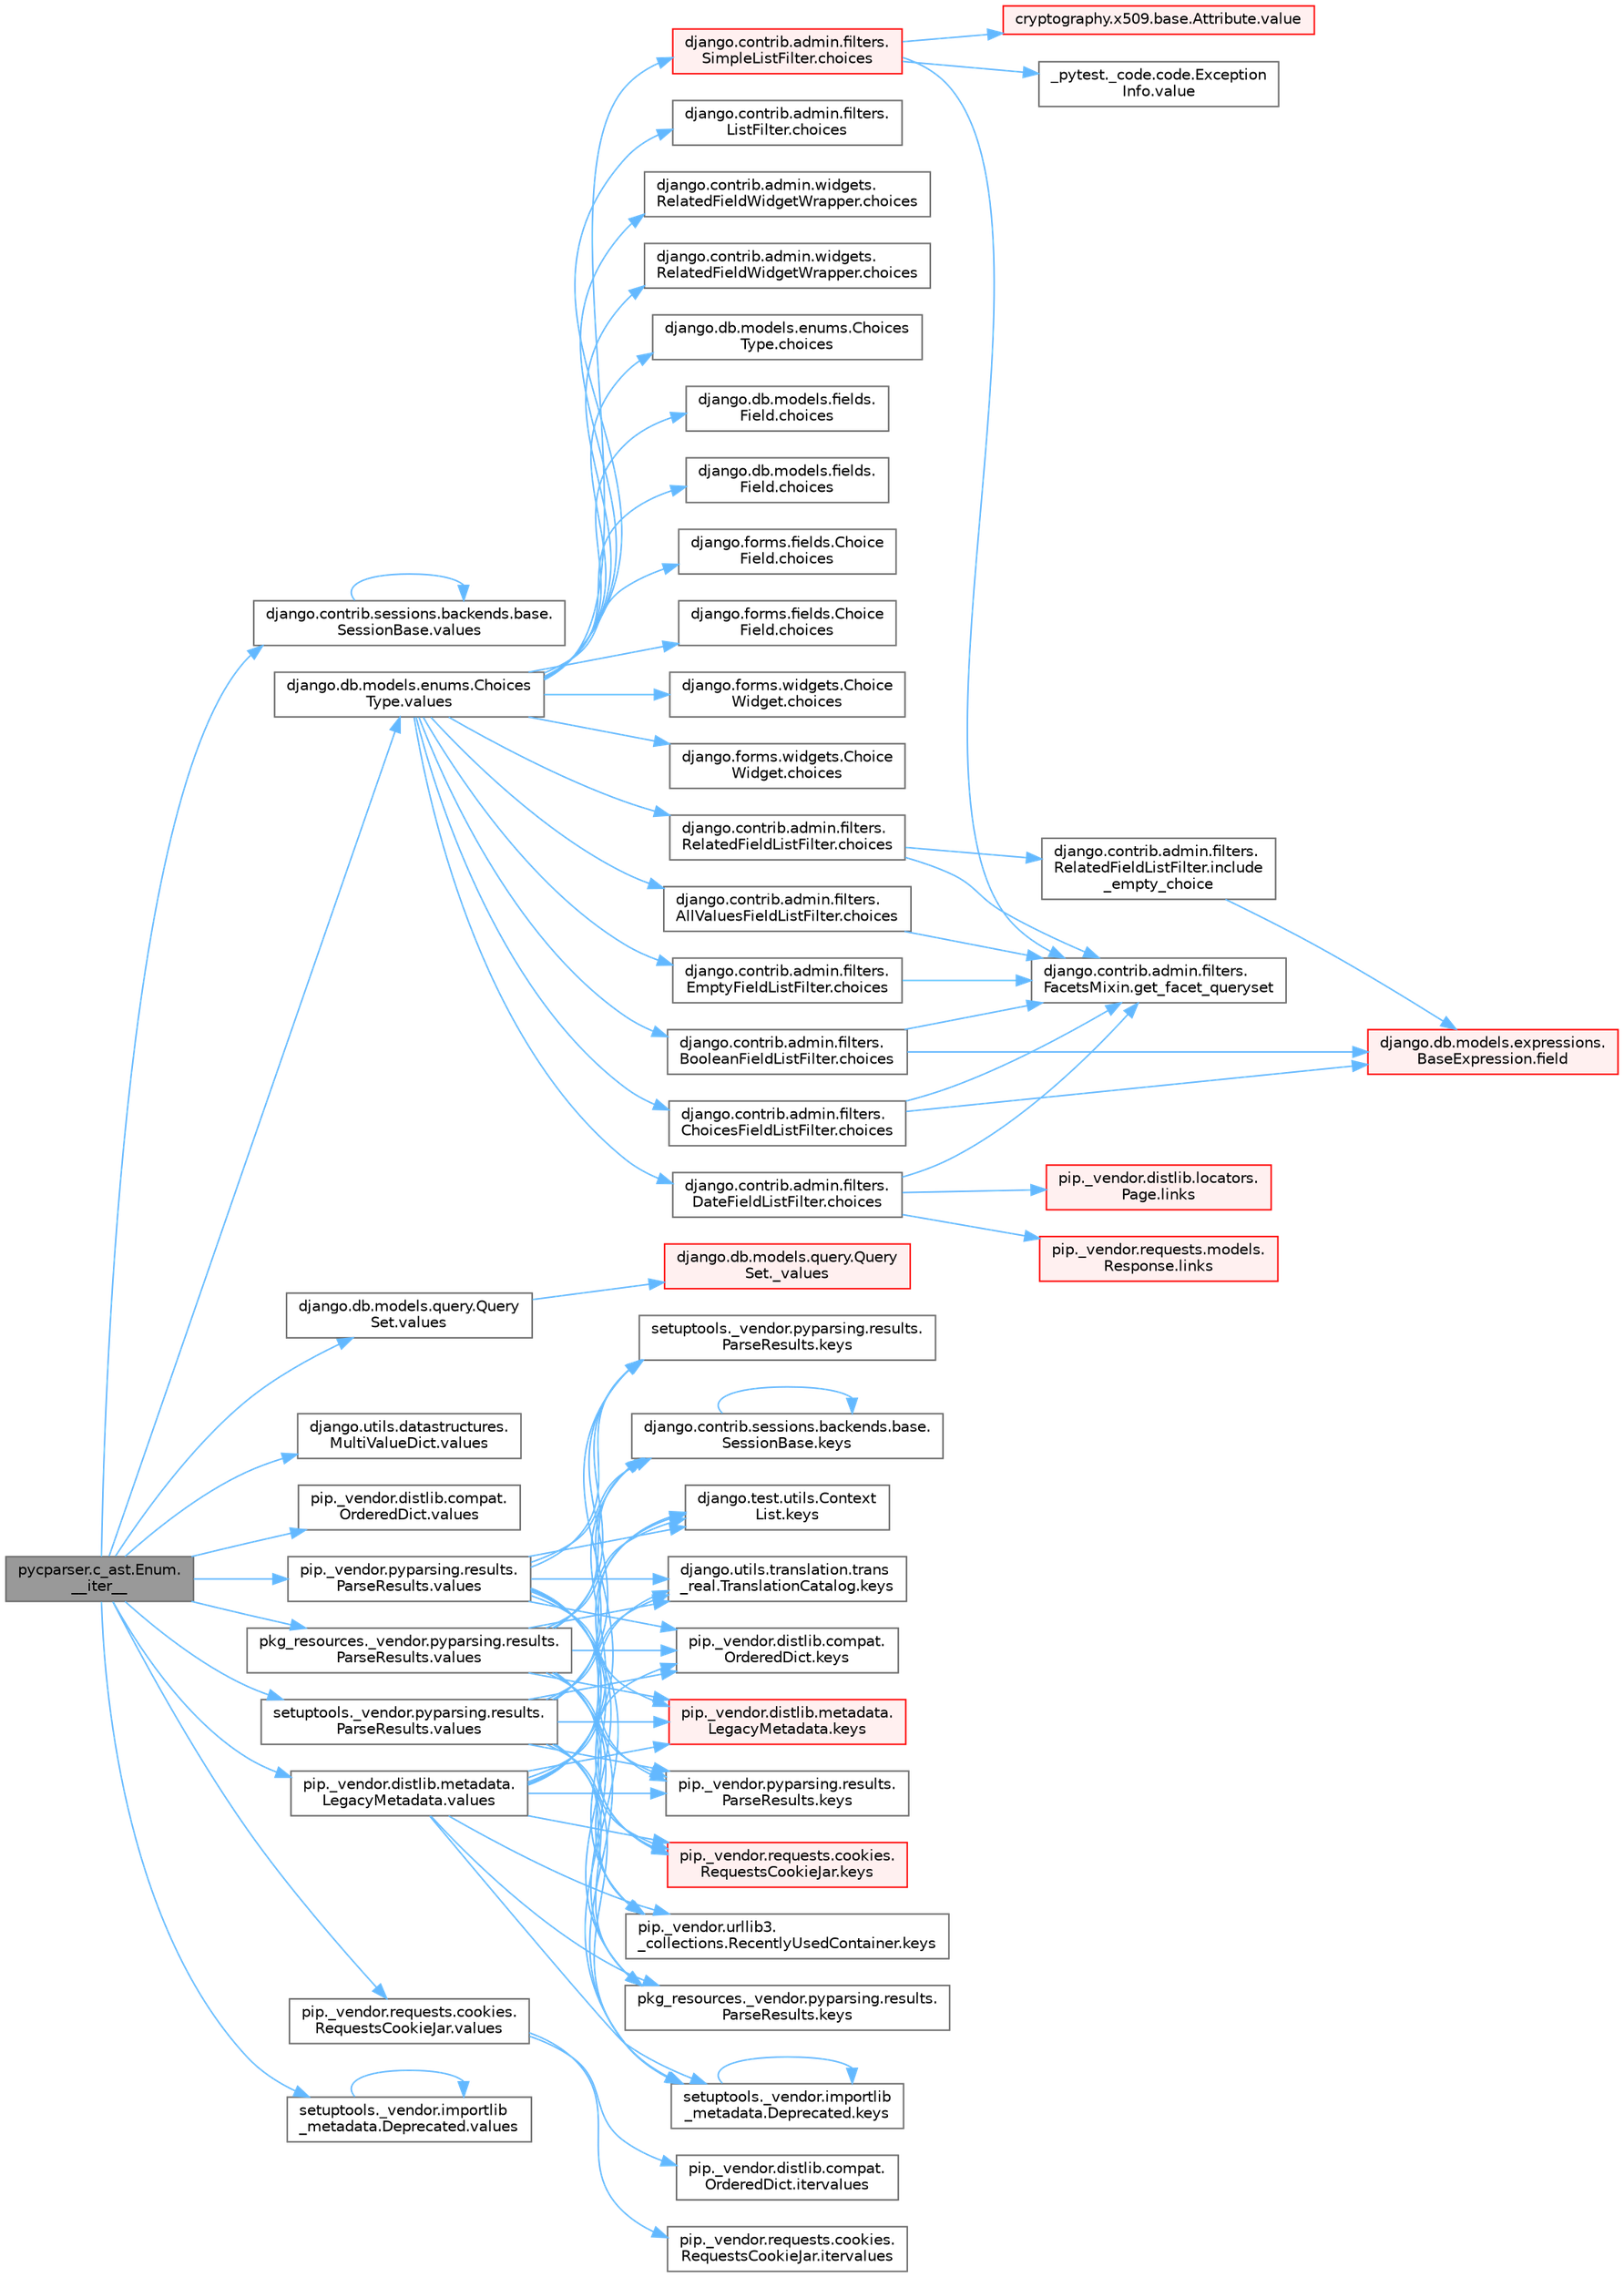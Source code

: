 digraph "pycparser.c_ast.Enum.__iter__"
{
 // LATEX_PDF_SIZE
  bgcolor="transparent";
  edge [fontname=Helvetica,fontsize=10,labelfontname=Helvetica,labelfontsize=10];
  node [fontname=Helvetica,fontsize=10,shape=box,height=0.2,width=0.4];
  rankdir="LR";
  Node1 [id="Node000001",label="pycparser.c_ast.Enum.\l__iter__",height=0.2,width=0.4,color="gray40", fillcolor="grey60", style="filled", fontcolor="black",tooltip=" "];
  Node1 -> Node2 [id="edge1_Node000001_Node000002",color="steelblue1",style="solid",tooltip=" "];
  Node2 [id="Node000002",label="django.contrib.sessions.backends.base.\lSessionBase.values",height=0.2,width=0.4,color="grey40", fillcolor="white", style="filled",URL="$classdjango_1_1contrib_1_1sessions_1_1backends_1_1base_1_1_session_base.html#a2a665e48fe00d96f20531b5599470595",tooltip=" "];
  Node2 -> Node2 [id="edge2_Node000002_Node000002",color="steelblue1",style="solid",tooltip=" "];
  Node1 -> Node3 [id="edge3_Node000001_Node000003",color="steelblue1",style="solid",tooltip=" "];
  Node3 [id="Node000003",label="django.db.models.enums.Choices\lType.values",height=0.2,width=0.4,color="grey40", fillcolor="white", style="filled",URL="$classdjango_1_1db_1_1models_1_1enums_1_1_choices_type.html#a6a25241e73ee5ff638ef5b424f5cb8e8",tooltip=" "];
  Node3 -> Node4 [id="edge4_Node000003_Node000004",color="steelblue1",style="solid",tooltip=" "];
  Node4 [id="Node000004",label="django.contrib.admin.filters.\lAllValuesFieldListFilter.choices",height=0.2,width=0.4,color="grey40", fillcolor="white", style="filled",URL="$classdjango_1_1contrib_1_1admin_1_1filters_1_1_all_values_field_list_filter.html#a99e8923345ff19f702672dc4c75dfe11",tooltip=" "];
  Node4 -> Node5 [id="edge5_Node000004_Node000005",color="steelblue1",style="solid",tooltip=" "];
  Node5 [id="Node000005",label="django.contrib.admin.filters.\lFacetsMixin.get_facet_queryset",height=0.2,width=0.4,color="grey40", fillcolor="white", style="filled",URL="$classdjango_1_1contrib_1_1admin_1_1filters_1_1_facets_mixin.html#ae55c0d6b40baf85c3dfa7da0e42dc947",tooltip=" "];
  Node3 -> Node6 [id="edge6_Node000003_Node000006",color="steelblue1",style="solid",tooltip=" "];
  Node6 [id="Node000006",label="django.contrib.admin.filters.\lBooleanFieldListFilter.choices",height=0.2,width=0.4,color="grey40", fillcolor="white", style="filled",URL="$classdjango_1_1contrib_1_1admin_1_1filters_1_1_boolean_field_list_filter.html#a20dc3993fd25e8fbdc6fba608b057b1b",tooltip=" "];
  Node6 -> Node7 [id="edge7_Node000006_Node000007",color="steelblue1",style="solid",tooltip=" "];
  Node7 [id="Node000007",label="django.db.models.expressions.\lBaseExpression.field",height=0.2,width=0.4,color="red", fillcolor="#FFF0F0", style="filled",URL="$classdjango_1_1db_1_1models_1_1expressions_1_1_base_expression.html#a70aeb35391ada82c2e9f02b1c3ac150c",tooltip=" "];
  Node6 -> Node5 [id="edge8_Node000006_Node000005",color="steelblue1",style="solid",tooltip=" "];
  Node3 -> Node259 [id="edge9_Node000003_Node000259",color="steelblue1",style="solid",tooltip=" "];
  Node259 [id="Node000259",label="django.contrib.admin.filters.\lChoicesFieldListFilter.choices",height=0.2,width=0.4,color="grey40", fillcolor="white", style="filled",URL="$classdjango_1_1contrib_1_1admin_1_1filters_1_1_choices_field_list_filter.html#a2bf42c25d0b40a9488b8a97b50451916",tooltip=" "];
  Node259 -> Node7 [id="edge10_Node000259_Node000007",color="steelblue1",style="solid",tooltip=" "];
  Node259 -> Node5 [id="edge11_Node000259_Node000005",color="steelblue1",style="solid",tooltip=" "];
  Node3 -> Node260 [id="edge12_Node000003_Node000260",color="steelblue1",style="solid",tooltip=" "];
  Node260 [id="Node000260",label="django.contrib.admin.filters.\lDateFieldListFilter.choices",height=0.2,width=0.4,color="grey40", fillcolor="white", style="filled",URL="$classdjango_1_1contrib_1_1admin_1_1filters_1_1_date_field_list_filter.html#a32fb521f5b579ff91b9fd5c6f40c43e4",tooltip=" "];
  Node260 -> Node5 [id="edge13_Node000260_Node000005",color="steelblue1",style="solid",tooltip=" "];
  Node260 -> Node261 [id="edge14_Node000260_Node000261",color="steelblue1",style="solid",tooltip=" "];
  Node261 [id="Node000261",label="pip._vendor.distlib.locators.\lPage.links",height=0.2,width=0.4,color="red", fillcolor="#FFF0F0", style="filled",URL="$classpip_1_1__vendor_1_1distlib_1_1locators_1_1_page.html#affbb2ce755c1a4cfe309eff9f10632cc",tooltip=" "];
  Node260 -> Node4458 [id="edge15_Node000260_Node004458",color="steelblue1",style="solid",tooltip=" "];
  Node4458 [id="Node004458",label="pip._vendor.requests.models.\lResponse.links",height=0.2,width=0.4,color="red", fillcolor="#FFF0F0", style="filled",URL="$classpip_1_1__vendor_1_1requests_1_1models_1_1_response.html#abdb24cabcf0a1c9f42522262fab2f39b",tooltip=" "];
  Node3 -> Node1531 [id="edge16_Node000003_Node001531",color="steelblue1",style="solid",tooltip=" "];
  Node1531 [id="Node001531",label="django.contrib.admin.filters.\lEmptyFieldListFilter.choices",height=0.2,width=0.4,color="grey40", fillcolor="white", style="filled",URL="$classdjango_1_1contrib_1_1admin_1_1filters_1_1_empty_field_list_filter.html#a0e57cff271f964a339f5ab9425c6c88b",tooltip=" "];
  Node1531 -> Node5 [id="edge17_Node001531_Node000005",color="steelblue1",style="solid",tooltip=" "];
  Node3 -> Node1532 [id="edge18_Node000003_Node001532",color="steelblue1",style="solid",tooltip=" "];
  Node1532 [id="Node001532",label="django.contrib.admin.filters.\lListFilter.choices",height=0.2,width=0.4,color="grey40", fillcolor="white", style="filled",URL="$classdjango_1_1contrib_1_1admin_1_1filters_1_1_list_filter.html#a0def94a58b6468e4d1e561a3fc88fb72",tooltip=" "];
  Node3 -> Node1533 [id="edge19_Node000003_Node001533",color="steelblue1",style="solid",tooltip=" "];
  Node1533 [id="Node001533",label="django.contrib.admin.filters.\lRelatedFieldListFilter.choices",height=0.2,width=0.4,color="grey40", fillcolor="white", style="filled",URL="$classdjango_1_1contrib_1_1admin_1_1filters_1_1_related_field_list_filter.html#afe22ed02e8705e58fccb7eb0e20968ee",tooltip=" "];
  Node1533 -> Node5 [id="edge20_Node001533_Node000005",color="steelblue1",style="solid",tooltip=" "];
  Node1533 -> Node1534 [id="edge21_Node001533_Node001534",color="steelblue1",style="solid",tooltip=" "];
  Node1534 [id="Node001534",label="django.contrib.admin.filters.\lRelatedFieldListFilter.include\l_empty_choice",height=0.2,width=0.4,color="grey40", fillcolor="white", style="filled",URL="$classdjango_1_1contrib_1_1admin_1_1filters_1_1_related_field_list_filter.html#ae4244352f493dd4b6b7e4937c82c5772",tooltip=" "];
  Node1534 -> Node7 [id="edge22_Node001534_Node000007",color="steelblue1",style="solid",tooltip=" "];
  Node3 -> Node1535 [id="edge23_Node000003_Node001535",color="steelblue1",style="solid",tooltip=" "];
  Node1535 [id="Node001535",label="django.contrib.admin.filters.\lSimpleListFilter.choices",height=0.2,width=0.4,color="red", fillcolor="#FFF0F0", style="filled",URL="$classdjango_1_1contrib_1_1admin_1_1filters_1_1_simple_list_filter.html#a78c6d86dc920875f1170f747e043f50d",tooltip=" "];
  Node1535 -> Node5 [id="edge24_Node001535_Node000005",color="steelblue1",style="solid",tooltip=" "];
  Node1535 -> Node493 [id="edge25_Node001535_Node000493",color="steelblue1",style="solid",tooltip=" "];
  Node493 [id="Node000493",label="_pytest._code.code.Exception\lInfo.value",height=0.2,width=0.4,color="grey40", fillcolor="white", style="filled",URL="$class__pytest_1_1__code_1_1code_1_1_exception_info.html#a65675b4b4254ece8c2b96f442ffa6a75",tooltip=" "];
  Node1535 -> Node494 [id="edge26_Node001535_Node000494",color="steelblue1",style="solid",tooltip=" "];
  Node494 [id="Node000494",label="cryptography.x509.base.Attribute.value",height=0.2,width=0.4,color="red", fillcolor="#FFF0F0", style="filled",URL="$classcryptography_1_1x509_1_1base_1_1_attribute.html#a60472bf1e6c7d1a19111b910c23c097a",tooltip=" "];
  Node3 -> Node1536 [id="edge27_Node000003_Node001536",color="steelblue1",style="solid",tooltip=" "];
  Node1536 [id="Node001536",label="django.contrib.admin.widgets.\lRelatedFieldWidgetWrapper.choices",height=0.2,width=0.4,color="grey40", fillcolor="white", style="filled",URL="$classdjango_1_1contrib_1_1admin_1_1widgets_1_1_related_field_widget_wrapper.html#aeced2a61fc531044e13cb6a4c1ed45cd",tooltip=" "];
  Node3 -> Node1537 [id="edge28_Node000003_Node001537",color="steelblue1",style="solid",tooltip=" "];
  Node1537 [id="Node001537",label="django.contrib.admin.widgets.\lRelatedFieldWidgetWrapper.choices",height=0.2,width=0.4,color="grey40", fillcolor="white", style="filled",URL="$classdjango_1_1contrib_1_1admin_1_1widgets_1_1_related_field_widget_wrapper.html#a7e54d1253fb4786cf6a0c54ad0fb25a9",tooltip=" "];
  Node3 -> Node1538 [id="edge29_Node000003_Node001538",color="steelblue1",style="solid",tooltip=" "];
  Node1538 [id="Node001538",label="django.db.models.enums.Choices\lType.choices",height=0.2,width=0.4,color="grey40", fillcolor="white", style="filled",URL="$classdjango_1_1db_1_1models_1_1enums_1_1_choices_type.html#a55dfc8a93e5bbfe3e968934e10285c66",tooltip=" "];
  Node3 -> Node1539 [id="edge30_Node000003_Node001539",color="steelblue1",style="solid",tooltip=" "];
  Node1539 [id="Node001539",label="django.db.models.fields.\lField.choices",height=0.2,width=0.4,color="grey40", fillcolor="white", style="filled",URL="$classdjango_1_1db_1_1models_1_1fields_1_1_field.html#a143dc52f22281ae358bbd1b1b82ae15c",tooltip=" "];
  Node3 -> Node1540 [id="edge31_Node000003_Node001540",color="steelblue1",style="solid",tooltip=" "];
  Node1540 [id="Node001540",label="django.db.models.fields.\lField.choices",height=0.2,width=0.4,color="grey40", fillcolor="white", style="filled",URL="$classdjango_1_1db_1_1models_1_1fields_1_1_field.html#adb0f096c821d3b85926dac0aa1a489d1",tooltip=" "];
  Node3 -> Node1541 [id="edge32_Node000003_Node001541",color="steelblue1",style="solid",tooltip=" "];
  Node1541 [id="Node001541",label="django.forms.fields.Choice\lField.choices",height=0.2,width=0.4,color="grey40", fillcolor="white", style="filled",URL="$classdjango_1_1forms_1_1fields_1_1_choice_field.html#a85e97602b71e543a85e86565a0f1fd13",tooltip=" "];
  Node3 -> Node1542 [id="edge33_Node000003_Node001542",color="steelblue1",style="solid",tooltip=" "];
  Node1542 [id="Node001542",label="django.forms.fields.Choice\lField.choices",height=0.2,width=0.4,color="grey40", fillcolor="white", style="filled",URL="$classdjango_1_1forms_1_1fields_1_1_choice_field.html#aa34f435849c615fa71db57f091708cb1",tooltip=" "];
  Node3 -> Node1543 [id="edge34_Node000003_Node001543",color="steelblue1",style="solid",tooltip=" "];
  Node1543 [id="Node001543",label="django.forms.widgets.Choice\lWidget.choices",height=0.2,width=0.4,color="grey40", fillcolor="white", style="filled",URL="$classdjango_1_1forms_1_1widgets_1_1_choice_widget.html#aebe74cf95f704cb39a8308a091ee0fc7",tooltip=" "];
  Node3 -> Node1544 [id="edge35_Node000003_Node001544",color="steelblue1",style="solid",tooltip=" "];
  Node1544 [id="Node001544",label="django.forms.widgets.Choice\lWidget.choices",height=0.2,width=0.4,color="grey40", fillcolor="white", style="filled",URL="$classdjango_1_1forms_1_1widgets_1_1_choice_widget.html#a47422284354f8bc5797544e76c39b27f",tooltip=" "];
  Node1 -> Node1967 [id="edge36_Node000001_Node001967",color="steelblue1",style="solid",tooltip=" "];
  Node1967 [id="Node001967",label="django.db.models.query.Query\lSet.values",height=0.2,width=0.4,color="grey40", fillcolor="white", style="filled",URL="$classdjango_1_1db_1_1models_1_1query_1_1_query_set.html#ad2ff772fc7e4a33d591db1b420c13f7e",tooltip=" "];
  Node1967 -> Node1968 [id="edge37_Node001967_Node001968",color="steelblue1",style="solid",tooltip=" "];
  Node1968 [id="Node001968",label="django.db.models.query.Query\lSet._values",height=0.2,width=0.4,color="red", fillcolor="#FFF0F0", style="filled",URL="$classdjango_1_1db_1_1models_1_1query_1_1_query_set.html#a1054ed9a8b1acdd85eefd6b4fcfb2808",tooltip=" "];
  Node1 -> Node1969 [id="edge38_Node000001_Node001969",color="steelblue1",style="solid",tooltip=" "];
  Node1969 [id="Node001969",label="django.utils.datastructures.\lMultiValueDict.values",height=0.2,width=0.4,color="grey40", fillcolor="white", style="filled",URL="$classdjango_1_1utils_1_1datastructures_1_1_multi_value_dict.html#a2484f89d7594b90e3077ceb6a2ef1ac0",tooltip=" "];
  Node1 -> Node1970 [id="edge39_Node000001_Node001970",color="steelblue1",style="solid",tooltip=" "];
  Node1970 [id="Node001970",label="pip._vendor.distlib.compat.\lOrderedDict.values",height=0.2,width=0.4,color="grey40", fillcolor="white", style="filled",URL="$classpip_1_1__vendor_1_1distlib_1_1compat_1_1_ordered_dict.html#ad2b24f2662d806b87cdaebcb279e277e",tooltip=" "];
  Node1 -> Node1971 [id="edge40_Node000001_Node001971",color="steelblue1",style="solid",tooltip=" "];
  Node1971 [id="Node001971",label="pip._vendor.distlib.metadata.\lLegacyMetadata.values",height=0.2,width=0.4,color="grey40", fillcolor="white", style="filled",URL="$classpip_1_1__vendor_1_1distlib_1_1metadata_1_1_legacy_metadata.html#a6b3ac4adfb31494e468a4c02d47e8dd7",tooltip=" "];
  Node1971 -> Node1882 [id="edge41_Node001971_Node001882",color="steelblue1",style="solid",tooltip=" "];
  Node1882 [id="Node001882",label="django.contrib.sessions.backends.base.\lSessionBase.keys",height=0.2,width=0.4,color="grey40", fillcolor="white", style="filled",URL="$classdjango_1_1contrib_1_1sessions_1_1backends_1_1base_1_1_session_base.html#a81285a01cc6e6305ffbf907cf45d58c4",tooltip=" "];
  Node1882 -> Node1882 [id="edge42_Node001882_Node001882",color="steelblue1",style="solid",tooltip=" "];
  Node1971 -> Node1883 [id="edge43_Node001971_Node001883",color="steelblue1",style="solid",tooltip=" "];
  Node1883 [id="Node001883",label="django.test.utils.Context\lList.keys",height=0.2,width=0.4,color="grey40", fillcolor="white", style="filled",URL="$classdjango_1_1test_1_1utils_1_1_context_list.html#aeb9015b80a69c28112a29af3663d74a6",tooltip=" "];
  Node1971 -> Node1884 [id="edge44_Node001971_Node001884",color="steelblue1",style="solid",tooltip=" "];
  Node1884 [id="Node001884",label="django.utils.translation.trans\l_real.TranslationCatalog.keys",height=0.2,width=0.4,color="grey40", fillcolor="white", style="filled",URL="$classdjango_1_1utils_1_1translation_1_1trans__real_1_1_translation_catalog.html#ae8eb4fa01587390a4f0ee88e70f36e60",tooltip=" "];
  Node1971 -> Node1885 [id="edge45_Node001971_Node001885",color="steelblue1",style="solid",tooltip=" "];
  Node1885 [id="Node001885",label="pip._vendor.distlib.compat.\lOrderedDict.keys",height=0.2,width=0.4,color="grey40", fillcolor="white", style="filled",URL="$classpip_1_1__vendor_1_1distlib_1_1compat_1_1_ordered_dict.html#a4ad67e3678d5ac815a9af79ac9b0ded2",tooltip=" "];
  Node1971 -> Node1886 [id="edge46_Node001971_Node001886",color="steelblue1",style="solid",tooltip=" "];
  Node1886 [id="Node001886",label="pip._vendor.distlib.metadata.\lLegacyMetadata.keys",height=0.2,width=0.4,color="red", fillcolor="#FFF0F0", style="filled",URL="$classpip_1_1__vendor_1_1distlib_1_1metadata_1_1_legacy_metadata.html#a727d18f42cb38f36ec39292b55b981d1",tooltip=" "];
  Node1971 -> Node1888 [id="edge47_Node001971_Node001888",color="steelblue1",style="solid",tooltip=" "];
  Node1888 [id="Node001888",label="pip._vendor.pyparsing.results.\lParseResults.keys",height=0.2,width=0.4,color="grey40", fillcolor="white", style="filled",URL="$classpip_1_1__vendor_1_1pyparsing_1_1results_1_1_parse_results.html#a73395b469fb80bb48afc30307380f851",tooltip=" "];
  Node1971 -> Node1889 [id="edge48_Node001971_Node001889",color="steelblue1",style="solid",tooltip=" "];
  Node1889 [id="Node001889",label="pip._vendor.requests.cookies.\lRequestsCookieJar.keys",height=0.2,width=0.4,color="red", fillcolor="#FFF0F0", style="filled",URL="$classpip_1_1__vendor_1_1requests_1_1cookies_1_1_requests_cookie_jar.html#ab2052ba1fb438495bdfc767eb616452b",tooltip=" "];
  Node1971 -> Node1892 [id="edge49_Node001971_Node001892",color="steelblue1",style="solid",tooltip=" "];
  Node1892 [id="Node001892",label="pip._vendor.urllib3.\l_collections.RecentlyUsedContainer.keys",height=0.2,width=0.4,color="grey40", fillcolor="white", style="filled",URL="$classpip_1_1__vendor_1_1urllib3_1_1__collections_1_1_recently_used_container.html#aa3fc6e046177eec0e2f36b3359ea36be",tooltip=" "];
  Node1971 -> Node1893 [id="edge50_Node001971_Node001893",color="steelblue1",style="solid",tooltip=" "];
  Node1893 [id="Node001893",label="pkg_resources._vendor.pyparsing.results.\lParseResults.keys",height=0.2,width=0.4,color="grey40", fillcolor="white", style="filled",URL="$classpkg__resources_1_1__vendor_1_1pyparsing_1_1results_1_1_parse_results.html#a7982d9227b52dad0bf964c9fbf1339a2",tooltip=" "];
  Node1971 -> Node1894 [id="edge51_Node001971_Node001894",color="steelblue1",style="solid",tooltip=" "];
  Node1894 [id="Node001894",label="setuptools._vendor.importlib\l_metadata.Deprecated.keys",height=0.2,width=0.4,color="grey40", fillcolor="white", style="filled",URL="$classsetuptools_1_1__vendor_1_1importlib__metadata_1_1_deprecated.html#adc394a75769667dd1adde7c468015a11",tooltip=" "];
  Node1894 -> Node1894 [id="edge52_Node001894_Node001894",color="steelblue1",style="solid",tooltip=" "];
  Node1971 -> Node1895 [id="edge53_Node001971_Node001895",color="steelblue1",style="solid",tooltip=" "];
  Node1895 [id="Node001895",label="setuptools._vendor.pyparsing.results.\lParseResults.keys",height=0.2,width=0.4,color="grey40", fillcolor="white", style="filled",URL="$classsetuptools_1_1__vendor_1_1pyparsing_1_1results_1_1_parse_results.html#a9014f697181c5d12a8cfe6bdb99b81a9",tooltip=" "];
  Node1 -> Node1972 [id="edge54_Node000001_Node001972",color="steelblue1",style="solid",tooltip=" "];
  Node1972 [id="Node001972",label="pip._vendor.pyparsing.results.\lParseResults.values",height=0.2,width=0.4,color="grey40", fillcolor="white", style="filled",URL="$classpip_1_1__vendor_1_1pyparsing_1_1results_1_1_parse_results.html#ac18f70b899d1740db49618541d5df0a4",tooltip=" "];
  Node1972 -> Node1882 [id="edge55_Node001972_Node001882",color="steelblue1",style="solid",tooltip=" "];
  Node1972 -> Node1883 [id="edge56_Node001972_Node001883",color="steelblue1",style="solid",tooltip=" "];
  Node1972 -> Node1884 [id="edge57_Node001972_Node001884",color="steelblue1",style="solid",tooltip=" "];
  Node1972 -> Node1885 [id="edge58_Node001972_Node001885",color="steelblue1",style="solid",tooltip=" "];
  Node1972 -> Node1886 [id="edge59_Node001972_Node001886",color="steelblue1",style="solid",tooltip=" "];
  Node1972 -> Node1888 [id="edge60_Node001972_Node001888",color="steelblue1",style="solid",tooltip=" "];
  Node1972 -> Node1889 [id="edge61_Node001972_Node001889",color="steelblue1",style="solid",tooltip=" "];
  Node1972 -> Node1892 [id="edge62_Node001972_Node001892",color="steelblue1",style="solid",tooltip=" "];
  Node1972 -> Node1893 [id="edge63_Node001972_Node001893",color="steelblue1",style="solid",tooltip=" "];
  Node1972 -> Node1894 [id="edge64_Node001972_Node001894",color="steelblue1",style="solid",tooltip=" "];
  Node1972 -> Node1895 [id="edge65_Node001972_Node001895",color="steelblue1",style="solid",tooltip=" "];
  Node1 -> Node1973 [id="edge66_Node000001_Node001973",color="steelblue1",style="solid",tooltip=" "];
  Node1973 [id="Node001973",label="pip._vendor.requests.cookies.\lRequestsCookieJar.values",height=0.2,width=0.4,color="grey40", fillcolor="white", style="filled",URL="$classpip_1_1__vendor_1_1requests_1_1cookies_1_1_requests_cookie_jar.html#af060b0cf355fd73dbcc2449450264e51",tooltip=" "];
  Node1973 -> Node1974 [id="edge67_Node001973_Node001974",color="steelblue1",style="solid",tooltip=" "];
  Node1974 [id="Node001974",label="pip._vendor.distlib.compat.\lOrderedDict.itervalues",height=0.2,width=0.4,color="grey40", fillcolor="white", style="filled",URL="$classpip_1_1__vendor_1_1distlib_1_1compat_1_1_ordered_dict.html#a373d10371184161aa963627acd8e4494",tooltip=" "];
  Node1973 -> Node1975 [id="edge68_Node001973_Node001975",color="steelblue1",style="solid",tooltip=" "];
  Node1975 [id="Node001975",label="pip._vendor.requests.cookies.\lRequestsCookieJar.itervalues",height=0.2,width=0.4,color="grey40", fillcolor="white", style="filled",URL="$classpip_1_1__vendor_1_1requests_1_1cookies_1_1_requests_cookie_jar.html#aaf82a3226a927362da966a9abe96ffe6",tooltip=" "];
  Node1 -> Node1976 [id="edge69_Node000001_Node001976",color="steelblue1",style="solid",tooltip=" "];
  Node1976 [id="Node001976",label="pkg_resources._vendor.pyparsing.results.\lParseResults.values",height=0.2,width=0.4,color="grey40", fillcolor="white", style="filled",URL="$classpkg__resources_1_1__vendor_1_1pyparsing_1_1results_1_1_parse_results.html#ac466eb2951551ce4a3b48c7cc3b5cc1d",tooltip=" "];
  Node1976 -> Node1882 [id="edge70_Node001976_Node001882",color="steelblue1",style="solid",tooltip=" "];
  Node1976 -> Node1883 [id="edge71_Node001976_Node001883",color="steelblue1",style="solid",tooltip=" "];
  Node1976 -> Node1884 [id="edge72_Node001976_Node001884",color="steelblue1",style="solid",tooltip=" "];
  Node1976 -> Node1885 [id="edge73_Node001976_Node001885",color="steelblue1",style="solid",tooltip=" "];
  Node1976 -> Node1886 [id="edge74_Node001976_Node001886",color="steelblue1",style="solid",tooltip=" "];
  Node1976 -> Node1888 [id="edge75_Node001976_Node001888",color="steelblue1",style="solid",tooltip=" "];
  Node1976 -> Node1889 [id="edge76_Node001976_Node001889",color="steelblue1",style="solid",tooltip=" "];
  Node1976 -> Node1892 [id="edge77_Node001976_Node001892",color="steelblue1",style="solid",tooltip=" "];
  Node1976 -> Node1893 [id="edge78_Node001976_Node001893",color="steelblue1",style="solid",tooltip=" "];
  Node1976 -> Node1894 [id="edge79_Node001976_Node001894",color="steelblue1",style="solid",tooltip=" "];
  Node1976 -> Node1895 [id="edge80_Node001976_Node001895",color="steelblue1",style="solid",tooltip=" "];
  Node1 -> Node1239 [id="edge81_Node000001_Node001239",color="steelblue1",style="solid",tooltip=" "];
  Node1239 [id="Node001239",label="setuptools._vendor.importlib\l_metadata.Deprecated.values",height=0.2,width=0.4,color="grey40", fillcolor="white", style="filled",URL="$classsetuptools_1_1__vendor_1_1importlib__metadata_1_1_deprecated.html#ae6a5b9902ac4eb47b14bff37f14d49e6",tooltip=" "];
  Node1239 -> Node1239 [id="edge82_Node001239_Node001239",color="steelblue1",style="solid",tooltip=" "];
  Node1 -> Node1977 [id="edge83_Node000001_Node001977",color="steelblue1",style="solid",tooltip=" "];
  Node1977 [id="Node001977",label="setuptools._vendor.pyparsing.results.\lParseResults.values",height=0.2,width=0.4,color="grey40", fillcolor="white", style="filled",URL="$classsetuptools_1_1__vendor_1_1pyparsing_1_1results_1_1_parse_results.html#a3632fda7230ed3d9d2f09b483cc1b502",tooltip=" "];
  Node1977 -> Node1882 [id="edge84_Node001977_Node001882",color="steelblue1",style="solid",tooltip=" "];
  Node1977 -> Node1883 [id="edge85_Node001977_Node001883",color="steelblue1",style="solid",tooltip=" "];
  Node1977 -> Node1884 [id="edge86_Node001977_Node001884",color="steelblue1",style="solid",tooltip=" "];
  Node1977 -> Node1885 [id="edge87_Node001977_Node001885",color="steelblue1",style="solid",tooltip=" "];
  Node1977 -> Node1886 [id="edge88_Node001977_Node001886",color="steelblue1",style="solid",tooltip=" "];
  Node1977 -> Node1888 [id="edge89_Node001977_Node001888",color="steelblue1",style="solid",tooltip=" "];
  Node1977 -> Node1889 [id="edge90_Node001977_Node001889",color="steelblue1",style="solid",tooltip=" "];
  Node1977 -> Node1892 [id="edge91_Node001977_Node001892",color="steelblue1",style="solid",tooltip=" "];
  Node1977 -> Node1893 [id="edge92_Node001977_Node001893",color="steelblue1",style="solid",tooltip=" "];
  Node1977 -> Node1894 [id="edge93_Node001977_Node001894",color="steelblue1",style="solid",tooltip=" "];
  Node1977 -> Node1895 [id="edge94_Node001977_Node001895",color="steelblue1",style="solid",tooltip=" "];
}
